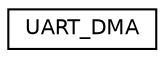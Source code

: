 digraph "Graphical Class Hierarchy"
{
 // LATEX_PDF_SIZE
  edge [fontname="Helvetica",fontsize="10",labelfontname="Helvetica",labelfontsize="10"];
  node [fontname="Helvetica",fontsize="10",shape=record];
  rankdir="LR";
  Node0 [label="UART_DMA",height=0.2,width=0.4,color="black", fillcolor="white", style="filled",URL="$classUART__DMA.html",tooltip=" "];
}
